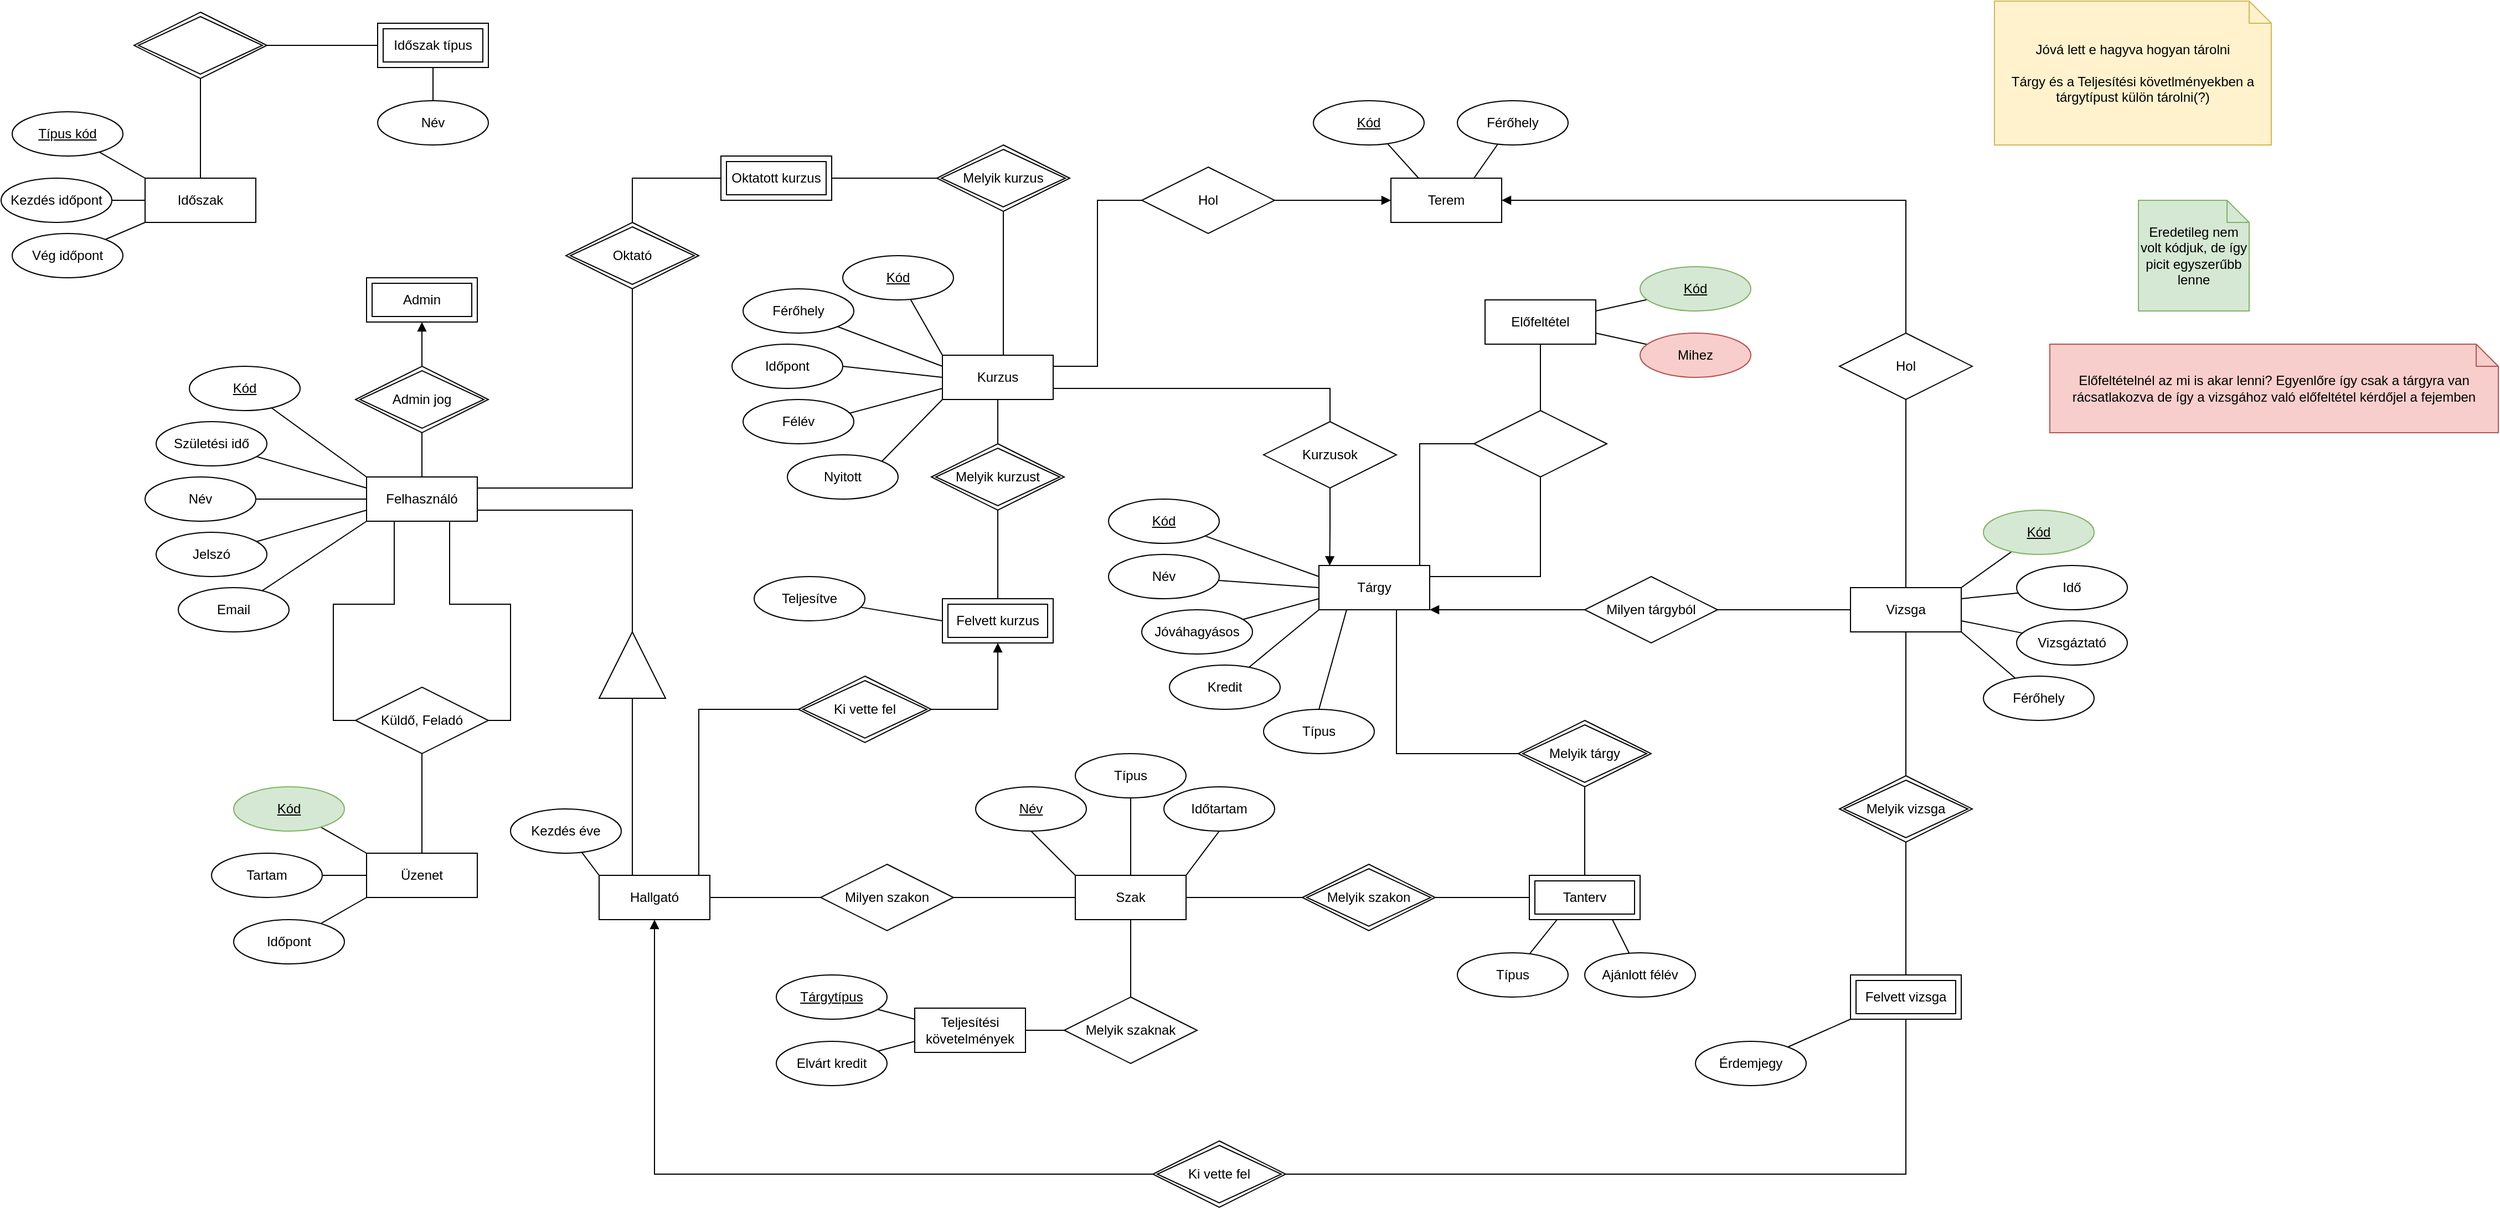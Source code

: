 <mxfile version="23.1.8" type="device">
  <diagram id="R2lEEEUBdFMjLlhIrx00" name="Page-1">
    <mxGraphModel dx="3500" dy="807" grid="1" gridSize="10" guides="1" tooltips="1" connect="1" arrows="1" fold="1" page="1" pageScale="1" pageWidth="850" pageHeight="1100" math="0" shadow="0" extFonts="Permanent Marker^https://fonts.googleapis.com/css?family=Permanent+Marker">
      <root>
        <mxCell id="0" />
        <mxCell id="1" parent="0" />
        <mxCell id="ymtsDFFoy1cgHrSzAJ-t-154" value="Admin" style="shape=ext;margin=3;double=1;whiteSpace=wrap;html=1;align=center;strokeColor=default;verticalAlign=middle;fontFamily=Helvetica;fontSize=12;fontColor=default;fillColor=default;" vertex="1" parent="1">
          <mxGeometry x="510" y="1360" width="100" height="40" as="geometry" />
        </mxCell>
        <mxCell id="ymtsDFFoy1cgHrSzAJ-t-155" value="Felhasználó" style="whiteSpace=wrap;html=1;align=center;strokeColor=default;verticalAlign=middle;fontFamily=Helvetica;fontSize=12;fontColor=default;fillColor=default;" vertex="1" parent="1">
          <mxGeometry x="510" y="1540" width="100" height="40" as="geometry" />
        </mxCell>
        <mxCell id="ymtsDFFoy1cgHrSzAJ-t-156" style="rounded=0;orthogonalLoop=1;jettySize=auto;html=1;entryX=0;entryY=0.25;entryDx=0;entryDy=0;fontFamily=Helvetica;fontSize=12;fontColor=default;endArrow=none;endFill=0;" edge="1" parent="1" source="ymtsDFFoy1cgHrSzAJ-t-157" target="ymtsDFFoy1cgHrSzAJ-t-155">
          <mxGeometry relative="1" as="geometry" />
        </mxCell>
        <mxCell id="ymtsDFFoy1cgHrSzAJ-t-157" value="Születési idő" style="ellipse;whiteSpace=wrap;html=1;align=center;strokeColor=default;verticalAlign=middle;fontFamily=Helvetica;fontSize=12;fontColor=default;fillColor=default;" vertex="1" parent="1">
          <mxGeometry x="320" y="1490" width="100" height="40" as="geometry" />
        </mxCell>
        <mxCell id="ymtsDFFoy1cgHrSzAJ-t-162" style="rounded=0;orthogonalLoop=1;jettySize=auto;html=1;entryX=0;entryY=0.5;entryDx=0;entryDy=0;fontFamily=Helvetica;fontSize=12;fontColor=default;endArrow=none;endFill=0;" edge="1" parent="1" source="ymtsDFFoy1cgHrSzAJ-t-163" target="ymtsDFFoy1cgHrSzAJ-t-155">
          <mxGeometry relative="1" as="geometry" />
        </mxCell>
        <mxCell id="ymtsDFFoy1cgHrSzAJ-t-163" value="&lt;div&gt;Név&lt;/div&gt;" style="ellipse;whiteSpace=wrap;html=1;align=center;strokeColor=default;verticalAlign=middle;fontFamily=Helvetica;fontSize=12;fontColor=default;fillColor=default;" vertex="1" parent="1">
          <mxGeometry x="310" y="1540" width="100" height="40" as="geometry" />
        </mxCell>
        <mxCell id="ymtsDFFoy1cgHrSzAJ-t-164" style="rounded=0;orthogonalLoop=1;jettySize=auto;html=1;entryX=0;entryY=0.75;entryDx=0;entryDy=0;fontFamily=Helvetica;fontSize=12;fontColor=default;endArrow=none;endFill=0;" edge="1" parent="1" source="ymtsDFFoy1cgHrSzAJ-t-165" target="ymtsDFFoy1cgHrSzAJ-t-155">
          <mxGeometry relative="1" as="geometry" />
        </mxCell>
        <mxCell id="ymtsDFFoy1cgHrSzAJ-t-165" value="Jelszó" style="ellipse;whiteSpace=wrap;html=1;align=center;strokeColor=default;verticalAlign=middle;fontFamily=Helvetica;fontSize=12;fontColor=default;fillColor=default;" vertex="1" parent="1">
          <mxGeometry x="320" y="1590" width="100" height="40" as="geometry" />
        </mxCell>
        <mxCell id="ymtsDFFoy1cgHrSzAJ-t-166" style="rounded=0;orthogonalLoop=1;jettySize=auto;html=1;entryX=0;entryY=1;entryDx=0;entryDy=0;fontFamily=Helvetica;fontSize=12;fontColor=default;endArrow=none;endFill=0;" edge="1" parent="1" source="ymtsDFFoy1cgHrSzAJ-t-167" target="ymtsDFFoy1cgHrSzAJ-t-155">
          <mxGeometry relative="1" as="geometry" />
        </mxCell>
        <mxCell id="ymtsDFFoy1cgHrSzAJ-t-167" value="Email" style="ellipse;whiteSpace=wrap;html=1;align=center;strokeColor=default;verticalAlign=middle;fontFamily=Helvetica;fontSize=12;fontColor=default;fillColor=default;" vertex="1" parent="1">
          <mxGeometry x="340" y="1640" width="100" height="40" as="geometry" />
        </mxCell>
        <mxCell id="ymtsDFFoy1cgHrSzAJ-t-168" style="rounded=0;orthogonalLoop=1;jettySize=auto;html=1;entryX=0;entryY=0;entryDx=0;entryDy=0;fontFamily=Helvetica;fontSize=12;fontColor=default;endArrow=none;endFill=0;" edge="1" parent="1" source="ymtsDFFoy1cgHrSzAJ-t-169" target="ymtsDFFoy1cgHrSzAJ-t-155">
          <mxGeometry relative="1" as="geometry" />
        </mxCell>
        <mxCell id="ymtsDFFoy1cgHrSzAJ-t-169" value="Kód" style="ellipse;whiteSpace=wrap;html=1;align=center;fontStyle=4;strokeColor=default;verticalAlign=middle;fontFamily=Helvetica;fontSize=12;fontColor=default;fillColor=default;" vertex="1" parent="1">
          <mxGeometry x="350" y="1440" width="100" height="40" as="geometry" />
        </mxCell>
        <mxCell id="ymtsDFFoy1cgHrSzAJ-t-170" style="rounded=0;orthogonalLoop=1;jettySize=auto;html=1;entryX=0.5;entryY=0;entryDx=0;entryDy=0;fontFamily=Helvetica;fontSize=12;fontColor=default;endArrow=none;endFill=0;edgeStyle=orthogonalEdgeStyle;" edge="1" parent="1" source="ymtsDFFoy1cgHrSzAJ-t-172" target="ymtsDFFoy1cgHrSzAJ-t-155">
          <mxGeometry relative="1" as="geometry" />
        </mxCell>
        <mxCell id="ymtsDFFoy1cgHrSzAJ-t-171" style="rounded=0;orthogonalLoop=1;jettySize=auto;html=1;entryX=0.5;entryY=1;entryDx=0;entryDy=0;fontFamily=Helvetica;fontSize=12;fontColor=default;endArrow=block;endFill=1;edgeStyle=orthogonalEdgeStyle;" edge="1" parent="1" source="ymtsDFFoy1cgHrSzAJ-t-172" target="ymtsDFFoy1cgHrSzAJ-t-154">
          <mxGeometry relative="1" as="geometry" />
        </mxCell>
        <mxCell id="ymtsDFFoy1cgHrSzAJ-t-172" value="Admin jog" style="shape=rhombus;double=1;perimeter=rhombusPerimeter;whiteSpace=wrap;html=1;align=center;strokeColor=default;verticalAlign=middle;fontFamily=Helvetica;fontSize=12;fontColor=default;fillColor=default;" vertex="1" parent="1">
          <mxGeometry x="500" y="1440" width="120" height="60" as="geometry" />
        </mxCell>
        <mxCell id="ymtsDFFoy1cgHrSzAJ-t-173" style="edgeStyle=orthogonalEdgeStyle;rounded=0;orthogonalLoop=1;jettySize=auto;html=1;entryX=0;entryY=0.5;entryDx=0;entryDy=0;fontFamily=Helvetica;fontSize=12;fontColor=default;exitX=0.75;exitY=0;exitDx=0;exitDy=0;endArrow=none;endFill=0;" edge="1" parent="1" source="ymtsDFFoy1cgHrSzAJ-t-174" target="ymtsDFFoy1cgHrSzAJ-t-243">
          <mxGeometry relative="1" as="geometry">
            <Array as="points">
              <mxPoint x="810" y="1900" />
              <mxPoint x="810" y="1750" />
            </Array>
          </mxGeometry>
        </mxCell>
        <mxCell id="ymtsDFFoy1cgHrSzAJ-t-174" value="Hallgató" style="whiteSpace=wrap;html=1;align=center;strokeColor=default;verticalAlign=middle;fontFamily=Helvetica;fontSize=12;fontColor=default;fillColor=default;" vertex="1" parent="1">
          <mxGeometry x="720" y="1900" width="100" height="40" as="geometry" />
        </mxCell>
        <mxCell id="ymtsDFFoy1cgHrSzAJ-t-175" style="edgeStyle=orthogonalEdgeStyle;rounded=0;orthogonalLoop=1;jettySize=auto;html=1;fontFamily=Helvetica;fontSize=12;fontColor=default;endArrow=none;endFill=0;" edge="1" parent="1" source="ymtsDFFoy1cgHrSzAJ-t-177" target="ymtsDFFoy1cgHrSzAJ-t-174">
          <mxGeometry relative="1" as="geometry">
            <Array as="points">
              <mxPoint x="750" y="1780" />
              <mxPoint x="750" y="1780" />
            </Array>
          </mxGeometry>
        </mxCell>
        <mxCell id="ymtsDFFoy1cgHrSzAJ-t-176" style="edgeStyle=orthogonalEdgeStyle;rounded=0;orthogonalLoop=1;jettySize=auto;html=1;entryX=1;entryY=0.75;entryDx=0;entryDy=0;fontFamily=Helvetica;fontSize=12;fontColor=default;endArrow=none;endFill=0;exitX=1;exitY=0.5;exitDx=0;exitDy=0;" edge="1" parent="1" source="ymtsDFFoy1cgHrSzAJ-t-177" target="ymtsDFFoy1cgHrSzAJ-t-155">
          <mxGeometry relative="1" as="geometry">
            <Array as="points">
              <mxPoint x="750" y="1570" />
            </Array>
          </mxGeometry>
        </mxCell>
        <mxCell id="ymtsDFFoy1cgHrSzAJ-t-177" value="" style="triangle;whiteSpace=wrap;html=1;strokeColor=default;align=center;verticalAlign=middle;fontFamily=Helvetica;fontSize=12;fontColor=default;fillColor=default;rotation=-90;" vertex="1" parent="1">
          <mxGeometry x="720" y="1680" width="60" height="60" as="geometry" />
        </mxCell>
        <mxCell id="ymtsDFFoy1cgHrSzAJ-t-178" style="rounded=0;orthogonalLoop=1;jettySize=auto;html=1;entryX=0;entryY=0;entryDx=0;entryDy=0;fontFamily=Helvetica;fontSize=12;fontColor=default;endArrow=none;endFill=0;" edge="1" parent="1" source="ymtsDFFoy1cgHrSzAJ-t-179" target="ymtsDFFoy1cgHrSzAJ-t-174">
          <mxGeometry relative="1" as="geometry" />
        </mxCell>
        <mxCell id="ymtsDFFoy1cgHrSzAJ-t-179" value="Kezdés éve" style="ellipse;whiteSpace=wrap;html=1;align=center;strokeColor=default;verticalAlign=middle;fontFamily=Helvetica;fontSize=12;fontColor=default;fillColor=default;" vertex="1" parent="1">
          <mxGeometry x="640" y="1840" width="100" height="40" as="geometry" />
        </mxCell>
        <mxCell id="ymtsDFFoy1cgHrSzAJ-t-180" style="edgeStyle=orthogonalEdgeStyle;rounded=0;orthogonalLoop=1;jettySize=auto;html=1;entryX=1;entryY=0.5;entryDx=0;entryDy=0;fontFamily=Helvetica;fontSize=12;fontColor=default;endArrow=none;endFill=0;startArrow=none;startFill=0;" edge="1" parent="1" source="ymtsDFFoy1cgHrSzAJ-t-181" target="ymtsDFFoy1cgHrSzAJ-t-183">
          <mxGeometry relative="1" as="geometry" />
        </mxCell>
        <mxCell id="ymtsDFFoy1cgHrSzAJ-t-181" value="Szak" style="whiteSpace=wrap;html=1;align=center;strokeColor=default;verticalAlign=middle;fontFamily=Helvetica;fontSize=12;fontColor=default;fillColor=default;" vertex="1" parent="1">
          <mxGeometry x="1150" y="1900" width="100" height="40" as="geometry" />
        </mxCell>
        <mxCell id="ymtsDFFoy1cgHrSzAJ-t-182" style="edgeStyle=orthogonalEdgeStyle;rounded=0;orthogonalLoop=1;jettySize=auto;html=1;entryX=1;entryY=0.5;entryDx=0;entryDy=0;fontFamily=Helvetica;fontSize=12;fontColor=default;endArrow=none;endFill=0;" edge="1" parent="1" source="ymtsDFFoy1cgHrSzAJ-t-183" target="ymtsDFFoy1cgHrSzAJ-t-174">
          <mxGeometry relative="1" as="geometry" />
        </mxCell>
        <mxCell id="ymtsDFFoy1cgHrSzAJ-t-183" value="Milyen szakon" style="shape=rhombus;perimeter=rhombusPerimeter;whiteSpace=wrap;html=1;align=center;strokeColor=default;verticalAlign=middle;fontFamily=Helvetica;fontSize=12;fontColor=default;fillColor=default;" vertex="1" parent="1">
          <mxGeometry x="920" y="1890" width="120" height="60" as="geometry" />
        </mxCell>
        <mxCell id="ymtsDFFoy1cgHrSzAJ-t-184" style="rounded=0;orthogonalLoop=1;jettySize=auto;html=1;entryX=0;entryY=0;entryDx=0;entryDy=0;fontFamily=Helvetica;fontSize=12;fontColor=default;exitX=0.5;exitY=1;exitDx=0;exitDy=0;endArrow=none;endFill=0;" edge="1" parent="1" source="ymtsDFFoy1cgHrSzAJ-t-189" target="ymtsDFFoy1cgHrSzAJ-t-181">
          <mxGeometry relative="1" as="geometry">
            <mxPoint x="1110" y="1970" as="sourcePoint" />
          </mxGeometry>
        </mxCell>
        <mxCell id="ymtsDFFoy1cgHrSzAJ-t-185" style="rounded=0;orthogonalLoop=1;jettySize=auto;html=1;entryX=0.5;entryY=0;entryDx=0;entryDy=0;fontFamily=Helvetica;fontSize=12;fontColor=default;endArrow=none;endFill=0;" edge="1" parent="1" source="ymtsDFFoy1cgHrSzAJ-t-186" target="ymtsDFFoy1cgHrSzAJ-t-181">
          <mxGeometry relative="1" as="geometry" />
        </mxCell>
        <mxCell id="ymtsDFFoy1cgHrSzAJ-t-186" value="Típus" style="ellipse;whiteSpace=wrap;html=1;align=center;strokeColor=default;verticalAlign=middle;fontFamily=Helvetica;fontSize=12;fontColor=default;fillColor=default;" vertex="1" parent="1">
          <mxGeometry x="1150" y="1790" width="100" height="40" as="geometry" />
        </mxCell>
        <mxCell id="ymtsDFFoy1cgHrSzAJ-t-187" style="rounded=0;orthogonalLoop=1;jettySize=auto;html=1;entryX=1;entryY=0;entryDx=0;entryDy=0;fontFamily=Helvetica;fontSize=12;fontColor=default;endArrow=none;endFill=0;exitX=0.5;exitY=1;exitDx=0;exitDy=0;" edge="1" parent="1" source="ymtsDFFoy1cgHrSzAJ-t-188" target="ymtsDFFoy1cgHrSzAJ-t-181">
          <mxGeometry relative="1" as="geometry" />
        </mxCell>
        <mxCell id="ymtsDFFoy1cgHrSzAJ-t-188" value="Időtartam" style="ellipse;whiteSpace=wrap;html=1;align=center;strokeColor=default;verticalAlign=middle;fontFamily=Helvetica;fontSize=12;fontColor=default;fillColor=default;" vertex="1" parent="1">
          <mxGeometry x="1230" y="1820" width="100" height="40" as="geometry" />
        </mxCell>
        <mxCell id="ymtsDFFoy1cgHrSzAJ-t-189" value="Név" style="ellipse;whiteSpace=wrap;html=1;align=center;fontStyle=4;strokeColor=default;verticalAlign=middle;fontFamily=Helvetica;fontSize=12;fontColor=default;fillColor=default;" vertex="1" parent="1">
          <mxGeometry x="1060" y="1820" width="100" height="40" as="geometry" />
        </mxCell>
        <mxCell id="ymtsDFFoy1cgHrSzAJ-t-190" style="edgeStyle=orthogonalEdgeStyle;rounded=0;orthogonalLoop=1;jettySize=auto;html=1;fontFamily=Helvetica;fontSize=12;fontColor=default;endArrow=none;endFill=0;entryX=1;entryY=0.5;entryDx=0;entryDy=0;exitX=0;exitY=0.5;exitDx=0;exitDy=0;" edge="1" parent="1" source="ymtsDFFoy1cgHrSzAJ-t-267" target="ymtsDFFoy1cgHrSzAJ-t-181">
          <mxGeometry relative="1" as="geometry">
            <mxPoint x="1350" y="1920" as="sourcePoint" />
            <mxPoint x="1180" y="1960" as="targetPoint" />
            <Array as="points" />
          </mxGeometry>
        </mxCell>
        <mxCell id="ymtsDFFoy1cgHrSzAJ-t-191" style="edgeStyle=orthogonalEdgeStyle;rounded=0;orthogonalLoop=1;jettySize=auto;html=1;entryX=0;entryY=0.5;entryDx=0;entryDy=0;fontFamily=Helvetica;fontSize=12;fontColor=default;endArrow=none;endFill=0;exitX=1;exitY=0.5;exitDx=0;exitDy=0;" edge="1" parent="1" source="ymtsDFFoy1cgHrSzAJ-t-267" target="ymtsDFFoy1cgHrSzAJ-t-265">
          <mxGeometry relative="1" as="geometry">
            <mxPoint x="1560" y="1920" as="targetPoint" />
            <mxPoint x="1470" y="1920" as="sourcePoint" />
          </mxGeometry>
        </mxCell>
        <mxCell id="ymtsDFFoy1cgHrSzAJ-t-193" style="rounded=0;orthogonalLoop=1;jettySize=auto;html=1;entryX=0.75;entryY=1;entryDx=0;entryDy=0;fontFamily=Helvetica;fontSize=12;fontColor=default;endArrow=none;endFill=0;" edge="1" parent="1" source="ymtsDFFoy1cgHrSzAJ-t-194" target="ymtsDFFoy1cgHrSzAJ-t-265">
          <mxGeometry relative="1" as="geometry">
            <mxPoint x="1635" y="1940" as="targetPoint" />
          </mxGeometry>
        </mxCell>
        <mxCell id="ymtsDFFoy1cgHrSzAJ-t-194" value="Ajánlott félév" style="ellipse;whiteSpace=wrap;html=1;align=center;strokeColor=default;verticalAlign=middle;fontFamily=Helvetica;fontSize=12;fontColor=default;fillColor=default;" vertex="1" parent="1">
          <mxGeometry x="1610" y="1970" width="100" height="40" as="geometry" />
        </mxCell>
        <mxCell id="ymtsDFFoy1cgHrSzAJ-t-196" style="rounded=0;orthogonalLoop=1;jettySize=auto;html=1;entryX=0.25;entryY=1;entryDx=0;entryDy=0;fontFamily=Helvetica;fontSize=12;fontColor=default;endArrow=none;endFill=0;" edge="1" parent="1" source="ymtsDFFoy1cgHrSzAJ-t-197" target="ymtsDFFoy1cgHrSzAJ-t-265">
          <mxGeometry relative="1" as="geometry">
            <mxPoint x="1585" y="1940" as="targetPoint" />
          </mxGeometry>
        </mxCell>
        <mxCell id="ymtsDFFoy1cgHrSzAJ-t-197" value="Típus" style="ellipse;whiteSpace=wrap;html=1;align=center;strokeColor=default;verticalAlign=middle;fontFamily=Helvetica;fontSize=12;fontColor=default;fillColor=default;" vertex="1" parent="1">
          <mxGeometry x="1495" y="1970" width="100" height="40" as="geometry" />
        </mxCell>
        <mxCell id="ymtsDFFoy1cgHrSzAJ-t-198" style="rounded=0;orthogonalLoop=1;jettySize=auto;html=1;entryX=0;entryY=0.5;entryDx=0;entryDy=0;fontFamily=Helvetica;fontSize=12;fontColor=default;edgeStyle=orthogonalEdgeStyle;endArrow=none;endFill=0;" edge="1" parent="1" target="ymtsDFFoy1cgHrSzAJ-t-268">
          <mxGeometry relative="1" as="geometry">
            <mxPoint x="1440" y="1660" as="sourcePoint" />
            <mxPoint x="1540" y="1790" as="targetPoint" />
            <Array as="points">
              <mxPoint x="1440" y="1790" />
            </Array>
          </mxGeometry>
        </mxCell>
        <mxCell id="ymtsDFFoy1cgHrSzAJ-t-199" value="Tárgy" style="whiteSpace=wrap;html=1;align=center;strokeColor=default;verticalAlign=middle;fontFamily=Helvetica;fontSize=12;fontColor=default;fillColor=default;" vertex="1" parent="1">
          <mxGeometry x="1370" y="1620" width="100" height="40" as="geometry" />
        </mxCell>
        <mxCell id="ymtsDFFoy1cgHrSzAJ-t-200" style="rounded=0;orthogonalLoop=1;jettySize=auto;html=1;entryX=0;entryY=0.25;entryDx=0;entryDy=0;fontFamily=Helvetica;fontSize=12;fontColor=default;endArrow=none;endFill=0;" edge="1" parent="1" source="ymtsDFFoy1cgHrSzAJ-t-201" target="ymtsDFFoy1cgHrSzAJ-t-199">
          <mxGeometry relative="1" as="geometry" />
        </mxCell>
        <mxCell id="ymtsDFFoy1cgHrSzAJ-t-201" value="Kód" style="ellipse;whiteSpace=wrap;html=1;align=center;fontStyle=4;strokeColor=default;verticalAlign=middle;fontFamily=Helvetica;fontSize=12;fontColor=default;fillColor=default;" vertex="1" parent="1">
          <mxGeometry x="1180" y="1560" width="100" height="40" as="geometry" />
        </mxCell>
        <mxCell id="ymtsDFFoy1cgHrSzAJ-t-202" style="rounded=0;orthogonalLoop=1;jettySize=auto;html=1;entryX=0;entryY=0.5;entryDx=0;entryDy=0;fontFamily=Helvetica;fontSize=12;fontColor=default;endArrow=none;endFill=0;" edge="1" parent="1" source="ymtsDFFoy1cgHrSzAJ-t-203" target="ymtsDFFoy1cgHrSzAJ-t-199">
          <mxGeometry relative="1" as="geometry" />
        </mxCell>
        <mxCell id="ymtsDFFoy1cgHrSzAJ-t-203" value="Név" style="ellipse;whiteSpace=wrap;html=1;align=center;strokeColor=default;verticalAlign=middle;fontFamily=Helvetica;fontSize=12;fontColor=default;fillColor=default;" vertex="1" parent="1">
          <mxGeometry x="1180" y="1610" width="100" height="40" as="geometry" />
        </mxCell>
        <mxCell id="ymtsDFFoy1cgHrSzAJ-t-204" style="rounded=0;orthogonalLoop=1;jettySize=auto;html=1;entryX=0;entryY=0.75;entryDx=0;entryDy=0;fontFamily=Helvetica;fontSize=12;fontColor=default;endArrow=none;endFill=0;" edge="1" parent="1" source="ymtsDFFoy1cgHrSzAJ-t-205" target="ymtsDFFoy1cgHrSzAJ-t-199">
          <mxGeometry relative="1" as="geometry" />
        </mxCell>
        <mxCell id="ymtsDFFoy1cgHrSzAJ-t-205" value="Jóváhagyásos" style="ellipse;whiteSpace=wrap;html=1;align=center;strokeColor=default;verticalAlign=middle;fontFamily=Helvetica;fontSize=12;fontColor=default;fillColor=default;" vertex="1" parent="1">
          <mxGeometry x="1210" y="1660" width="100" height="40" as="geometry" />
        </mxCell>
        <mxCell id="ymtsDFFoy1cgHrSzAJ-t-206" style="rounded=0;orthogonalLoop=1;jettySize=auto;html=1;entryX=0;entryY=1;entryDx=0;entryDy=0;fontFamily=Helvetica;fontSize=12;fontColor=default;endArrow=none;endFill=0;" edge="1" parent="1" source="ymtsDFFoy1cgHrSzAJ-t-207" target="ymtsDFFoy1cgHrSzAJ-t-199">
          <mxGeometry relative="1" as="geometry" />
        </mxCell>
        <mxCell id="ymtsDFFoy1cgHrSzAJ-t-207" value="Kredit" style="ellipse;whiteSpace=wrap;html=1;align=center;strokeColor=default;verticalAlign=middle;fontFamily=Helvetica;fontSize=12;fontColor=default;fillColor=default;" vertex="1" parent="1">
          <mxGeometry x="1235" y="1710" width="100" height="40" as="geometry" />
        </mxCell>
        <mxCell id="ymtsDFFoy1cgHrSzAJ-t-208" style="rounded=0;orthogonalLoop=1;jettySize=auto;html=1;entryX=0.25;entryY=1;entryDx=0;entryDy=0;fontFamily=Helvetica;fontSize=12;fontColor=default;endArrow=none;endFill=0;exitX=0.5;exitY=0;exitDx=0;exitDy=0;" edge="1" parent="1" source="ymtsDFFoy1cgHrSzAJ-t-209" target="ymtsDFFoy1cgHrSzAJ-t-199">
          <mxGeometry relative="1" as="geometry" />
        </mxCell>
        <mxCell id="ymtsDFFoy1cgHrSzAJ-t-209" value="Típus" style="ellipse;whiteSpace=wrap;html=1;align=center;strokeColor=default;verticalAlign=middle;fontFamily=Helvetica;fontSize=12;fontColor=default;fillColor=default;" vertex="1" parent="1">
          <mxGeometry x="1320" y="1750" width="100" height="40" as="geometry" />
        </mxCell>
        <mxCell id="ymtsDFFoy1cgHrSzAJ-t-210" style="rounded=0;orthogonalLoop=1;jettySize=auto;html=1;entryX=0.5;entryY=0;entryDx=0;entryDy=0;fontFamily=Helvetica;fontSize=12;fontColor=default;edgeStyle=orthogonalEdgeStyle;endArrow=none;endFill=0;exitX=0.5;exitY=1;exitDx=0;exitDy=0;" edge="1" parent="1" source="ymtsDFFoy1cgHrSzAJ-t-268" target="ymtsDFFoy1cgHrSzAJ-t-265">
          <mxGeometry relative="1" as="geometry">
            <mxPoint x="1610" y="1820" as="sourcePoint" />
            <mxPoint x="1610" y="1900" as="targetPoint" />
          </mxGeometry>
        </mxCell>
        <mxCell id="ymtsDFFoy1cgHrSzAJ-t-212" value="Kurzus" style="whiteSpace=wrap;html=1;align=center;strokeColor=default;verticalAlign=middle;fontFamily=Helvetica;fontSize=12;fontColor=default;fillColor=default;" vertex="1" parent="1">
          <mxGeometry x="1030" y="1430" width="100" height="40" as="geometry" />
        </mxCell>
        <mxCell id="ymtsDFFoy1cgHrSzAJ-t-213" style="rounded=0;orthogonalLoop=1;jettySize=auto;html=1;entryX=0;entryY=0;entryDx=0;entryDy=0;fontFamily=Helvetica;fontSize=12;fontColor=default;endArrow=none;endFill=0;" edge="1" parent="1" source="ymtsDFFoy1cgHrSzAJ-t-214" target="ymtsDFFoy1cgHrSzAJ-t-212">
          <mxGeometry relative="1" as="geometry" />
        </mxCell>
        <mxCell id="ymtsDFFoy1cgHrSzAJ-t-214" value="Kód" style="ellipse;whiteSpace=wrap;html=1;align=center;fontStyle=4;strokeColor=default;verticalAlign=middle;fontFamily=Helvetica;fontSize=12;fontColor=default;fillColor=default;flipV=1;flipH=0;" vertex="1" parent="1">
          <mxGeometry x="940" y="1340" width="100" height="40" as="geometry" />
        </mxCell>
        <mxCell id="ymtsDFFoy1cgHrSzAJ-t-215" style="rounded=0;orthogonalLoop=1;jettySize=auto;html=1;entryX=0;entryY=0.25;entryDx=0;entryDy=0;fontFamily=Helvetica;fontSize=12;fontColor=default;endArrow=none;endFill=0;exitX=1;exitY=1;exitDx=0;exitDy=0;" edge="1" parent="1" source="ymtsDFFoy1cgHrSzAJ-t-216" target="ymtsDFFoy1cgHrSzAJ-t-212">
          <mxGeometry relative="1" as="geometry" />
        </mxCell>
        <mxCell id="ymtsDFFoy1cgHrSzAJ-t-216" value="Férőhely" style="ellipse;whiteSpace=wrap;html=1;align=center;strokeColor=default;verticalAlign=middle;fontFamily=Helvetica;fontSize=12;fontColor=default;fillColor=default;flipV=1;flipH=0;" vertex="1" parent="1">
          <mxGeometry x="850" y="1370" width="100" height="40" as="geometry" />
        </mxCell>
        <mxCell id="ymtsDFFoy1cgHrSzAJ-t-217" style="rounded=0;orthogonalLoop=1;jettySize=auto;html=1;fontFamily=Helvetica;fontSize=12;fontColor=default;endArrow=none;endFill=0;entryX=0;entryY=0.5;entryDx=0;entryDy=0;" edge="1" parent="1" source="ymtsDFFoy1cgHrSzAJ-t-218" target="ymtsDFFoy1cgHrSzAJ-t-212">
          <mxGeometry relative="1" as="geometry">
            <mxPoint x="1080" y="1470" as="targetPoint" />
          </mxGeometry>
        </mxCell>
        <mxCell id="ymtsDFFoy1cgHrSzAJ-t-218" value="Időpont" style="ellipse;whiteSpace=wrap;html=1;align=center;strokeColor=default;verticalAlign=middle;fontFamily=Helvetica;fontSize=12;fontColor=default;fillColor=default;snapToPoint=1;flipV=1;flipH=0;" vertex="1" parent="1">
          <mxGeometry x="840" y="1420" width="100" height="40" as="geometry" />
        </mxCell>
        <mxCell id="ymtsDFFoy1cgHrSzAJ-t-219" style="rounded=0;orthogonalLoop=1;jettySize=auto;html=1;entryX=0;entryY=0.75;entryDx=0;entryDy=0;fontFamily=Helvetica;fontSize=12;fontColor=default;endArrow=none;endFill=0;exitX=0;exitY=1;exitDx=0;exitDy=0;" edge="1" parent="1" source="ymtsDFFoy1cgHrSzAJ-t-220" target="ymtsDFFoy1cgHrSzAJ-t-212">
          <mxGeometry relative="1" as="geometry" />
        </mxCell>
        <mxCell id="ymtsDFFoy1cgHrSzAJ-t-220" value="&lt;div&gt;Félév&lt;/div&gt;" style="ellipse;whiteSpace=wrap;html=1;align=center;strokeColor=default;verticalAlign=middle;fontFamily=Helvetica;fontSize=12;fontColor=default;fillColor=default;flipV=1;flipH=0;" vertex="1" parent="1">
          <mxGeometry x="850" y="1470" width="100" height="40" as="geometry" />
        </mxCell>
        <mxCell id="ymtsDFFoy1cgHrSzAJ-t-221" style="rounded=0;orthogonalLoop=1;jettySize=auto;html=1;entryX=0;entryY=1;entryDx=0;entryDy=0;fontFamily=Helvetica;fontSize=12;fontColor=default;endArrow=none;endFill=0;exitX=1;exitY=0;exitDx=0;exitDy=0;" edge="1" parent="1" source="ymtsDFFoy1cgHrSzAJ-t-222" target="ymtsDFFoy1cgHrSzAJ-t-212">
          <mxGeometry relative="1" as="geometry" />
        </mxCell>
        <mxCell id="ymtsDFFoy1cgHrSzAJ-t-222" value="Nyitott" style="ellipse;whiteSpace=wrap;html=1;align=center;strokeColor=default;verticalAlign=middle;fontFamily=Helvetica;fontSize=12;fontColor=default;fillColor=default;flipV=0;flipH=1;" vertex="1" parent="1">
          <mxGeometry x="890" y="1520" width="100" height="40" as="geometry" />
        </mxCell>
        <mxCell id="ymtsDFFoy1cgHrSzAJ-t-223" value="Terem" style="whiteSpace=wrap;html=1;align=center;strokeColor=default;verticalAlign=middle;fontFamily=Helvetica;fontSize=12;fontColor=default;fillColor=default;" vertex="1" parent="1">
          <mxGeometry x="1435" y="1270" width="100" height="40" as="geometry" />
        </mxCell>
        <mxCell id="ymtsDFFoy1cgHrSzAJ-t-224" style="rounded=0;orthogonalLoop=1;jettySize=auto;html=1;entryX=0.25;entryY=0;entryDx=0;entryDy=0;fontFamily=Helvetica;fontSize=12;fontColor=default;endArrow=none;endFill=0;" edge="1" parent="1" source="ymtsDFFoy1cgHrSzAJ-t-225" target="ymtsDFFoy1cgHrSzAJ-t-223">
          <mxGeometry relative="1" as="geometry" />
        </mxCell>
        <mxCell id="ymtsDFFoy1cgHrSzAJ-t-225" value="Kód" style="ellipse;whiteSpace=wrap;html=1;align=center;fontStyle=4;strokeColor=default;verticalAlign=middle;fontFamily=Helvetica;fontSize=12;fontColor=default;fillColor=default;" vertex="1" parent="1">
          <mxGeometry x="1365" y="1200" width="100" height="40" as="geometry" />
        </mxCell>
        <mxCell id="ymtsDFFoy1cgHrSzAJ-t-226" style="rounded=0;orthogonalLoop=1;jettySize=auto;html=1;entryX=0.75;entryY=0;entryDx=0;entryDy=0;fontFamily=Helvetica;fontSize=12;fontColor=default;endArrow=none;endFill=0;" edge="1" parent="1" source="ymtsDFFoy1cgHrSzAJ-t-227" target="ymtsDFFoy1cgHrSzAJ-t-223">
          <mxGeometry relative="1" as="geometry" />
        </mxCell>
        <mxCell id="ymtsDFFoy1cgHrSzAJ-t-227" value="Férőhely" style="ellipse;whiteSpace=wrap;html=1;align=center;strokeColor=default;verticalAlign=middle;fontFamily=Helvetica;fontSize=12;fontColor=default;fillColor=default;" vertex="1" parent="1">
          <mxGeometry x="1495" y="1200" width="100" height="40" as="geometry" />
        </mxCell>
        <mxCell id="ymtsDFFoy1cgHrSzAJ-t-228" style="edgeStyle=orthogonalEdgeStyle;rounded=0;orthogonalLoop=1;jettySize=auto;html=1;entryX=1;entryY=0.5;entryDx=0;entryDy=0;fontFamily=Helvetica;fontSize=12;fontColor=default;endArrow=none;endFill=0;exitX=0.5;exitY=0;exitDx=0;exitDy=0;" edge="1" parent="1" source="ymtsDFFoy1cgHrSzAJ-t-230" target="ymtsDFFoy1cgHrSzAJ-t-212">
          <mxGeometry relative="1" as="geometry">
            <Array as="points">
              <mxPoint x="1380" y="1460" />
              <mxPoint x="1130" y="1460" />
            </Array>
          </mxGeometry>
        </mxCell>
        <mxCell id="ymtsDFFoy1cgHrSzAJ-t-229" style="edgeStyle=orthogonalEdgeStyle;rounded=0;orthogonalLoop=1;jettySize=auto;html=1;entryX=0.097;entryY=0.004;entryDx=0;entryDy=0;fontFamily=Helvetica;fontSize=12;fontColor=default;endArrow=block;endFill=1;entryPerimeter=0;" edge="1" parent="1" source="ymtsDFFoy1cgHrSzAJ-t-230" target="ymtsDFFoy1cgHrSzAJ-t-199">
          <mxGeometry relative="1" as="geometry" />
        </mxCell>
        <mxCell id="ymtsDFFoy1cgHrSzAJ-t-230" value="Kurzusok" style="shape=rhombus;perimeter=rhombusPerimeter;whiteSpace=wrap;html=1;align=center;strokeColor=default;verticalAlign=middle;fontFamily=Helvetica;fontSize=12;fontColor=default;fillColor=default;" vertex="1" parent="1">
          <mxGeometry x="1320" y="1490" width="120" height="60" as="geometry" />
        </mxCell>
        <mxCell id="ymtsDFFoy1cgHrSzAJ-t-231" style="edgeStyle=orthogonalEdgeStyle;rounded=0;orthogonalLoop=1;jettySize=auto;html=1;entryX=0;entryY=0.5;entryDx=0;entryDy=0;fontFamily=Helvetica;fontSize=12;fontColor=default;endArrow=block;endFill=1;" edge="1" parent="1" source="ymtsDFFoy1cgHrSzAJ-t-233" target="ymtsDFFoy1cgHrSzAJ-t-223">
          <mxGeometry relative="1" as="geometry" />
        </mxCell>
        <mxCell id="ymtsDFFoy1cgHrSzAJ-t-232" style="edgeStyle=orthogonalEdgeStyle;rounded=0;orthogonalLoop=1;jettySize=auto;html=1;entryX=1;entryY=0.25;entryDx=0;entryDy=0;fontFamily=Helvetica;fontSize=12;fontColor=default;endArrow=none;endFill=0;" edge="1" parent="1" source="ymtsDFFoy1cgHrSzAJ-t-233" target="ymtsDFFoy1cgHrSzAJ-t-212">
          <mxGeometry relative="1" as="geometry" />
        </mxCell>
        <mxCell id="ymtsDFFoy1cgHrSzAJ-t-233" value="Hol" style="shape=rhombus;perimeter=rhombusPerimeter;whiteSpace=wrap;html=1;align=center;strokeColor=default;verticalAlign=middle;fontFamily=Helvetica;fontSize=12;fontColor=default;fillColor=default;" vertex="1" parent="1">
          <mxGeometry x="1210" y="1260" width="120" height="60" as="geometry" />
        </mxCell>
        <mxCell id="ymtsDFFoy1cgHrSzAJ-t-234" style="edgeStyle=orthogonalEdgeStyle;rounded=0;orthogonalLoop=1;jettySize=auto;html=1;entryX=0.5;entryY=0;entryDx=0;entryDy=0;fontFamily=Helvetica;fontSize=12;fontColor=default;endArrow=none;endFill=0;exitX=0.5;exitY=1;exitDx=0;exitDy=0;" edge="1" parent="1" source="ymtsDFFoy1cgHrSzAJ-t-237" target="ymtsDFFoy1cgHrSzAJ-t-212">
          <mxGeometry relative="1" as="geometry">
            <mxPoint x="1220" y="1300" as="sourcePoint" />
            <Array as="points">
              <mxPoint x="1085" y="1430" />
            </Array>
          </mxGeometry>
        </mxCell>
        <mxCell id="ymtsDFFoy1cgHrSzAJ-t-235" value="Oktatott kurzus" style="shape=ext;margin=3;double=1;whiteSpace=wrap;html=1;align=center;strokeColor=default;verticalAlign=middle;fontFamily=Helvetica;fontSize=12;fontColor=default;fillColor=default;" vertex="1" parent="1">
          <mxGeometry x="830" y="1250" width="100" height="40" as="geometry" />
        </mxCell>
        <mxCell id="ymtsDFFoy1cgHrSzAJ-t-236" style="edgeStyle=orthogonalEdgeStyle;rounded=0;orthogonalLoop=1;jettySize=auto;html=1;entryX=1;entryY=0.5;entryDx=0;entryDy=0;fontFamily=Helvetica;fontSize=12;fontColor=default;endArrow=none;endFill=0;" edge="1" parent="1" source="ymtsDFFoy1cgHrSzAJ-t-237" target="ymtsDFFoy1cgHrSzAJ-t-235">
          <mxGeometry relative="1" as="geometry" />
        </mxCell>
        <mxCell id="ymtsDFFoy1cgHrSzAJ-t-237" value="Melyik kurzus" style="shape=rhombus;double=1;perimeter=rhombusPerimeter;whiteSpace=wrap;html=1;align=center;strokeColor=default;verticalAlign=middle;fontFamily=Helvetica;fontSize=12;fontColor=default;fillColor=default;" vertex="1" parent="1">
          <mxGeometry x="1025" y="1240" width="120" height="60" as="geometry" />
        </mxCell>
        <mxCell id="ymtsDFFoy1cgHrSzAJ-t-238" style="edgeStyle=orthogonalEdgeStyle;rounded=0;orthogonalLoop=1;jettySize=auto;html=1;entryX=0;entryY=0.5;entryDx=0;entryDy=0;fontFamily=Helvetica;fontSize=12;fontColor=default;exitX=0.5;exitY=0;exitDx=0;exitDy=0;endArrow=none;endFill=0;" edge="1" parent="1" source="ymtsDFFoy1cgHrSzAJ-t-240" target="ymtsDFFoy1cgHrSzAJ-t-235">
          <mxGeometry relative="1" as="geometry" />
        </mxCell>
        <mxCell id="ymtsDFFoy1cgHrSzAJ-t-239" style="edgeStyle=orthogonalEdgeStyle;rounded=0;orthogonalLoop=1;jettySize=auto;html=1;entryX=1;entryY=0.75;entryDx=0;entryDy=0;fontFamily=Helvetica;fontSize=12;fontColor=default;exitX=0.5;exitY=1;exitDx=0;exitDy=0;endArrow=none;endFill=0;" edge="1" parent="1" source="ymtsDFFoy1cgHrSzAJ-t-240" target="ymtsDFFoy1cgHrSzAJ-t-155">
          <mxGeometry relative="1" as="geometry">
            <Array as="points">
              <mxPoint x="750" y="1550" />
              <mxPoint x="610" y="1550" />
            </Array>
          </mxGeometry>
        </mxCell>
        <mxCell id="ymtsDFFoy1cgHrSzAJ-t-240" value="Oktató" style="shape=rhombus;double=1;perimeter=rhombusPerimeter;whiteSpace=wrap;html=1;align=center;strokeColor=default;verticalAlign=middle;fontFamily=Helvetica;fontSize=12;fontColor=default;fillColor=default;" vertex="1" parent="1">
          <mxGeometry x="690" y="1310" width="120" height="60" as="geometry" />
        </mxCell>
        <mxCell id="ymtsDFFoy1cgHrSzAJ-t-241" value="Felvett kurzus" style="shape=ext;margin=3;double=1;whiteSpace=wrap;html=1;align=center;strokeColor=default;verticalAlign=middle;fontFamily=Helvetica;fontSize=12;fontColor=default;fillColor=default;" vertex="1" parent="1">
          <mxGeometry x="1030" y="1650" width="100" height="40" as="geometry" />
        </mxCell>
        <mxCell id="ymtsDFFoy1cgHrSzAJ-t-242" style="edgeStyle=orthogonalEdgeStyle;rounded=0;orthogonalLoop=1;jettySize=auto;html=1;entryX=0.5;entryY=1;entryDx=0;entryDy=0;fontFamily=Helvetica;fontSize=12;fontColor=default;endArrow=block;endFill=1;" edge="1" parent="1" source="ymtsDFFoy1cgHrSzAJ-t-243" target="ymtsDFFoy1cgHrSzAJ-t-241">
          <mxGeometry relative="1" as="geometry" />
        </mxCell>
        <mxCell id="ymtsDFFoy1cgHrSzAJ-t-243" value="Ki vette fel" style="shape=rhombus;double=1;perimeter=rhombusPerimeter;whiteSpace=wrap;html=1;align=center;strokeColor=default;verticalAlign=middle;fontFamily=Helvetica;fontSize=12;fontColor=default;fillColor=default;" vertex="1" parent="1">
          <mxGeometry x="900" y="1720" width="120" height="60" as="geometry" />
        </mxCell>
        <mxCell id="ymtsDFFoy1cgHrSzAJ-t-245" style="edgeStyle=orthogonalEdgeStyle;rounded=0;orthogonalLoop=1;jettySize=auto;html=1;entryX=0.5;entryY=0;entryDx=0;entryDy=0;fontFamily=Helvetica;fontSize=12;fontColor=default;endArrow=none;endFill=0;" edge="1" parent="1" source="ymtsDFFoy1cgHrSzAJ-t-246" target="ymtsDFFoy1cgHrSzAJ-t-241">
          <mxGeometry relative="1" as="geometry" />
        </mxCell>
        <mxCell id="ymtsDFFoy1cgHrSzAJ-t-264" style="edgeStyle=orthogonalEdgeStyle;rounded=0;orthogonalLoop=1;jettySize=auto;html=1;entryX=0.5;entryY=1;entryDx=0;entryDy=0;fontFamily=Helvetica;fontSize=12;fontColor=default;endArrow=none;endFill=0;" edge="1" parent="1" source="ymtsDFFoy1cgHrSzAJ-t-246" target="ymtsDFFoy1cgHrSzAJ-t-212">
          <mxGeometry relative="1" as="geometry" />
        </mxCell>
        <mxCell id="ymtsDFFoy1cgHrSzAJ-t-246" value="Melyik kurzust" style="shape=rhombus;double=1;perimeter=rhombusPerimeter;whiteSpace=wrap;html=1;align=center;strokeColor=default;verticalAlign=middle;fontFamily=Helvetica;fontSize=12;fontColor=default;fillColor=default;" vertex="1" parent="1">
          <mxGeometry x="1020" y="1510" width="120" height="60" as="geometry" />
        </mxCell>
        <mxCell id="ymtsDFFoy1cgHrSzAJ-t-247" style="rounded=0;orthogonalLoop=1;jettySize=auto;html=1;entryX=0;entryY=0.5;entryDx=0;entryDy=0;fontFamily=Helvetica;fontSize=12;fontColor=default;endArrow=none;endFill=0;" edge="1" parent="1" source="ymtsDFFoy1cgHrSzAJ-t-248" target="ymtsDFFoy1cgHrSzAJ-t-241">
          <mxGeometry relative="1" as="geometry" />
        </mxCell>
        <mxCell id="ymtsDFFoy1cgHrSzAJ-t-248" value="Teljesítve" style="ellipse;whiteSpace=wrap;html=1;align=center;strokeColor=default;verticalAlign=middle;fontFamily=Helvetica;fontSize=12;fontColor=default;fillColor=default;" vertex="1" parent="1">
          <mxGeometry x="860" y="1630" width="100" height="40" as="geometry" />
        </mxCell>
        <mxCell id="ymtsDFFoy1cgHrSzAJ-t-249" value="Időszak" style="whiteSpace=wrap;html=1;align=center;strokeColor=default;verticalAlign=middle;fontFamily=Helvetica;fontSize=12;fontColor=default;fillColor=default;" vertex="1" parent="1">
          <mxGeometry x="310" y="1270" width="100" height="40" as="geometry" />
        </mxCell>
        <mxCell id="ymtsDFFoy1cgHrSzAJ-t-250" style="rounded=0;orthogonalLoop=1;jettySize=auto;html=1;entryX=0;entryY=0;entryDx=0;entryDy=0;fontFamily=Helvetica;fontSize=12;fontColor=default;endArrow=none;endFill=0;" edge="1" parent="1" source="ymtsDFFoy1cgHrSzAJ-t-251" target="ymtsDFFoy1cgHrSzAJ-t-249">
          <mxGeometry relative="1" as="geometry" />
        </mxCell>
        <mxCell id="ymtsDFFoy1cgHrSzAJ-t-251" value="Típus kód" style="ellipse;whiteSpace=wrap;html=1;align=center;fontStyle=4;strokeColor=default;verticalAlign=middle;fontFamily=Helvetica;fontSize=12;fontColor=default;fillColor=default;" vertex="1" parent="1">
          <mxGeometry x="190" y="1210" width="100" height="40" as="geometry" />
        </mxCell>
        <mxCell id="ymtsDFFoy1cgHrSzAJ-t-252" style="rounded=0;orthogonalLoop=1;jettySize=auto;html=1;entryX=0;entryY=0.5;entryDx=0;entryDy=0;fontFamily=Helvetica;fontSize=12;fontColor=default;endArrow=none;endFill=0;" edge="1" parent="1" source="ymtsDFFoy1cgHrSzAJ-t-253" target="ymtsDFFoy1cgHrSzAJ-t-249">
          <mxGeometry relative="1" as="geometry" />
        </mxCell>
        <mxCell id="ymtsDFFoy1cgHrSzAJ-t-253" value="&lt;div&gt;Kezdés időpont&lt;/div&gt;" style="ellipse;whiteSpace=wrap;html=1;align=center;strokeColor=default;verticalAlign=middle;fontFamily=Helvetica;fontSize=12;fontColor=default;fillColor=default;" vertex="1" parent="1">
          <mxGeometry x="180" y="1270" width="100" height="40" as="geometry" />
        </mxCell>
        <mxCell id="ymtsDFFoy1cgHrSzAJ-t-254" style="rounded=0;orthogonalLoop=1;jettySize=auto;html=1;entryX=0;entryY=1;entryDx=0;entryDy=0;fontFamily=Helvetica;fontSize=12;fontColor=default;endArrow=none;endFill=0;" edge="1" parent="1" source="ymtsDFFoy1cgHrSzAJ-t-255" target="ymtsDFFoy1cgHrSzAJ-t-249">
          <mxGeometry relative="1" as="geometry" />
        </mxCell>
        <mxCell id="ymtsDFFoy1cgHrSzAJ-t-255" value="&lt;div&gt;Vég időpont&lt;/div&gt;" style="ellipse;whiteSpace=wrap;html=1;align=center;strokeColor=default;verticalAlign=middle;fontFamily=Helvetica;fontSize=12;fontColor=default;fillColor=default;" vertex="1" parent="1">
          <mxGeometry x="190" y="1320" width="100" height="40" as="geometry" />
        </mxCell>
        <mxCell id="ymtsDFFoy1cgHrSzAJ-t-257" style="edgeStyle=orthogonalEdgeStyle;rounded=0;orthogonalLoop=1;jettySize=auto;html=1;entryX=0.5;entryY=0;entryDx=0;entryDy=0;fontFamily=Helvetica;fontSize=12;fontColor=default;endArrow=none;endFill=0;" edge="1" parent="1" source="ymtsDFFoy1cgHrSzAJ-t-259" target="ymtsDFFoy1cgHrSzAJ-t-249">
          <mxGeometry relative="1" as="geometry" />
        </mxCell>
        <mxCell id="ymtsDFFoy1cgHrSzAJ-t-258" style="edgeStyle=orthogonalEdgeStyle;rounded=0;orthogonalLoop=1;jettySize=auto;html=1;entryX=0;entryY=0.5;entryDx=0;entryDy=0;fontFamily=Helvetica;fontSize=12;fontColor=default;endArrow=none;endFill=0;" edge="1" parent="1" source="ymtsDFFoy1cgHrSzAJ-t-259" target="ymtsDFFoy1cgHrSzAJ-t-260">
          <mxGeometry relative="1" as="geometry" />
        </mxCell>
        <mxCell id="ymtsDFFoy1cgHrSzAJ-t-259" value="" style="shape=rhombus;double=1;perimeter=rhombusPerimeter;whiteSpace=wrap;html=1;align=center;strokeColor=default;verticalAlign=middle;fontFamily=Helvetica;fontSize=12;fontColor=default;fillColor=default;" vertex="1" parent="1">
          <mxGeometry x="300" y="1120" width="120" height="60" as="geometry" />
        </mxCell>
        <mxCell id="ymtsDFFoy1cgHrSzAJ-t-260" value="Időszak típus" style="shape=ext;margin=3;double=1;whiteSpace=wrap;html=1;align=center;strokeColor=default;verticalAlign=middle;fontFamily=Helvetica;fontSize=12;fontColor=default;fillColor=default;" vertex="1" parent="1">
          <mxGeometry x="520" y="1130" width="100" height="40" as="geometry" />
        </mxCell>
        <mxCell id="ymtsDFFoy1cgHrSzAJ-t-261" style="rounded=0;orthogonalLoop=1;jettySize=auto;html=1;entryX=0.5;entryY=1;entryDx=0;entryDy=0;fontFamily=Helvetica;fontSize=12;fontColor=default;endArrow=none;endFill=0;" edge="1" parent="1" source="ymtsDFFoy1cgHrSzAJ-t-262" target="ymtsDFFoy1cgHrSzAJ-t-260">
          <mxGeometry relative="1" as="geometry" />
        </mxCell>
        <mxCell id="ymtsDFFoy1cgHrSzAJ-t-262" value="Név" style="ellipse;whiteSpace=wrap;html=1;align=center;strokeColor=default;verticalAlign=middle;fontFamily=Helvetica;fontSize=12;fontColor=default;fillColor=default;" vertex="1" parent="1">
          <mxGeometry x="520" y="1200" width="100" height="40" as="geometry" />
        </mxCell>
        <mxCell id="ymtsDFFoy1cgHrSzAJ-t-265" value="Tanterv" style="shape=ext;margin=3;double=1;whiteSpace=wrap;html=1;align=center;strokeColor=default;verticalAlign=middle;fontFamily=Helvetica;fontSize=12;fontColor=default;fillColor=default;" vertex="1" parent="1">
          <mxGeometry x="1560" y="1900" width="100" height="40" as="geometry" />
        </mxCell>
        <mxCell id="ymtsDFFoy1cgHrSzAJ-t-267" value="Melyik szakon" style="shape=rhombus;double=1;perimeter=rhombusPerimeter;whiteSpace=wrap;html=1;align=center;strokeColor=default;verticalAlign=middle;fontFamily=Helvetica;fontSize=12;fontColor=default;fillColor=default;" vertex="1" parent="1">
          <mxGeometry x="1355" y="1890" width="120" height="60" as="geometry" />
        </mxCell>
        <mxCell id="ymtsDFFoy1cgHrSzAJ-t-268" value="Melyik tárgy" style="shape=rhombus;double=1;perimeter=rhombusPerimeter;whiteSpace=wrap;html=1;align=center;strokeColor=default;verticalAlign=middle;fontFamily=Helvetica;fontSize=12;fontColor=default;fillColor=default;" vertex="1" parent="1">
          <mxGeometry x="1550" y="1760" width="120" height="60" as="geometry" />
        </mxCell>
        <mxCell id="ymtsDFFoy1cgHrSzAJ-t-270" value="&lt;div&gt;Jóvá lett e hagyva hogyan tárolni&lt;br&gt;&lt;/div&gt;&lt;div&gt;&lt;br&gt;&lt;/div&gt;&lt;div&gt;Tárgy és a Teljesítési követlményekben a tárgytípust külön tárolni(?)&lt;/div&gt;" style="shape=note;size=20;whiteSpace=wrap;html=1;strokeColor=#d6b656;align=center;verticalAlign=middle;fontFamily=Helvetica;fontSize=12;fillColor=#fff2cc;" vertex="1" parent="1">
          <mxGeometry x="1980" y="1110" width="250" height="130" as="geometry" />
        </mxCell>
        <mxCell id="ymtsDFFoy1cgHrSzAJ-t-273" style="edgeStyle=orthogonalEdgeStyle;rounded=0;orthogonalLoop=1;jettySize=auto;html=1;entryX=0.5;entryY=1;entryDx=0;entryDy=0;fontFamily=Helvetica;fontSize=12;fontColor=default;endArrow=none;endFill=0;exitX=0.5;exitY=0;exitDx=0;exitDy=0;" edge="1" parent="1" source="ymtsDFFoy1cgHrSzAJ-t-277" target="ymtsDFFoy1cgHrSzAJ-t-181">
          <mxGeometry relative="1" as="geometry">
            <mxPoint x="1200" y="1990" as="sourcePoint" />
          </mxGeometry>
        </mxCell>
        <mxCell id="ymtsDFFoy1cgHrSzAJ-t-275" style="edgeStyle=orthogonalEdgeStyle;rounded=0;orthogonalLoop=1;jettySize=auto;html=1;entryX=1;entryY=0.5;entryDx=0;entryDy=0;fontFamily=Helvetica;fontSize=12;fontColor=default;endArrow=none;endFill=0;exitX=0;exitY=0.5;exitDx=0;exitDy=0;" edge="1" parent="1" source="ymtsDFFoy1cgHrSzAJ-t-277" target="ymtsDFFoy1cgHrSzAJ-t-278">
          <mxGeometry relative="1" as="geometry">
            <mxPoint x="1160" y="2070" as="sourcePoint" />
            <mxPoint x="1160" y="2130" as="targetPoint" />
          </mxGeometry>
        </mxCell>
        <mxCell id="ymtsDFFoy1cgHrSzAJ-t-279" style="rounded=0;orthogonalLoop=1;jettySize=auto;html=1;entryX=0;entryY=0.75;entryDx=0;entryDy=0;fontFamily=Helvetica;fontSize=12;fontColor=default;endArrow=none;endFill=0;" edge="1" parent="1" source="ymtsDFFoy1cgHrSzAJ-t-276" target="ymtsDFFoy1cgHrSzAJ-t-278">
          <mxGeometry relative="1" as="geometry" />
        </mxCell>
        <mxCell id="ymtsDFFoy1cgHrSzAJ-t-276" value="Elvárt kredit" style="ellipse;whiteSpace=wrap;html=1;align=center;strokeColor=default;verticalAlign=middle;fontFamily=Helvetica;fontSize=12;fontColor=default;fillColor=default;" vertex="1" parent="1">
          <mxGeometry x="880" y="2050" width="100" height="40" as="geometry" />
        </mxCell>
        <mxCell id="ymtsDFFoy1cgHrSzAJ-t-277" value="Melyik szaknak" style="shape=rhombus;perimeter=rhombusPerimeter;whiteSpace=wrap;html=1;align=center;strokeColor=default;verticalAlign=middle;fontFamily=Helvetica;fontSize=12;fontColor=default;fillColor=default;" vertex="1" parent="1">
          <mxGeometry x="1140" y="2010" width="120" height="60" as="geometry" />
        </mxCell>
        <mxCell id="ymtsDFFoy1cgHrSzAJ-t-278" value="&lt;p dir=&quot;auto&quot;&gt;Teljesítési követelmények&lt;/p&gt;" style="whiteSpace=wrap;html=1;align=center;strokeColor=default;verticalAlign=middle;fontFamily=Helvetica;fontSize=12;fontColor=default;fillColor=default;" vertex="1" parent="1">
          <mxGeometry x="1005" y="2020" width="100" height="40" as="geometry" />
        </mxCell>
        <mxCell id="ymtsDFFoy1cgHrSzAJ-t-281" style="rounded=0;orthogonalLoop=1;jettySize=auto;html=1;entryX=0;entryY=0.25;entryDx=0;entryDy=0;fontFamily=Helvetica;fontSize=12;fontColor=default;endArrow=none;endFill=0;" edge="1" parent="1" source="ymtsDFFoy1cgHrSzAJ-t-280" target="ymtsDFFoy1cgHrSzAJ-t-278">
          <mxGeometry relative="1" as="geometry" />
        </mxCell>
        <mxCell id="ymtsDFFoy1cgHrSzAJ-t-280" value="Tárgytípus" style="ellipse;whiteSpace=wrap;html=1;align=center;fontStyle=4;strokeColor=default;verticalAlign=middle;fontFamily=Helvetica;fontSize=12;fontColor=default;fillColor=default;" vertex="1" parent="1">
          <mxGeometry x="880" y="1990" width="100" height="40" as="geometry" />
        </mxCell>
        <mxCell id="ymtsDFFoy1cgHrSzAJ-t-282" value="Vizsga" style="whiteSpace=wrap;html=1;align=center;strokeColor=default;verticalAlign=middle;fontFamily=Helvetica;fontSize=12;fontColor=default;fillColor=default;" vertex="1" parent="1">
          <mxGeometry x="1850" y="1640" width="100" height="40" as="geometry" />
        </mxCell>
        <mxCell id="ymtsDFFoy1cgHrSzAJ-t-284" style="edgeStyle=orthogonalEdgeStyle;rounded=0;orthogonalLoop=1;jettySize=auto;html=1;fontFamily=Helvetica;fontSize=12;fontColor=default;endArrow=block;endFill=1;entryX=1;entryY=1;entryDx=0;entryDy=0;" edge="1" parent="1" source="ymtsDFFoy1cgHrSzAJ-t-283" target="ymtsDFFoy1cgHrSzAJ-t-199">
          <mxGeometry relative="1" as="geometry">
            <mxPoint x="1500" y="1700" as="targetPoint" />
            <Array as="points">
              <mxPoint x="1510" y="1660" />
              <mxPoint x="1510" y="1660" />
            </Array>
          </mxGeometry>
        </mxCell>
        <mxCell id="ymtsDFFoy1cgHrSzAJ-t-285" style="edgeStyle=orthogonalEdgeStyle;rounded=0;orthogonalLoop=1;jettySize=auto;html=1;entryX=0;entryY=0.5;entryDx=0;entryDy=0;fontFamily=Helvetica;fontSize=12;fontColor=default;endArrow=none;endFill=0;" edge="1" parent="1" source="ymtsDFFoy1cgHrSzAJ-t-283" target="ymtsDFFoy1cgHrSzAJ-t-282">
          <mxGeometry relative="1" as="geometry" />
        </mxCell>
        <mxCell id="ymtsDFFoy1cgHrSzAJ-t-283" value="Milyen tárgyból" style="shape=rhombus;perimeter=rhombusPerimeter;whiteSpace=wrap;html=1;align=center;strokeColor=default;verticalAlign=middle;fontFamily=Helvetica;fontSize=12;fontColor=default;fillColor=default;" vertex="1" parent="1">
          <mxGeometry x="1610" y="1630" width="120" height="60" as="geometry" />
        </mxCell>
        <mxCell id="ymtsDFFoy1cgHrSzAJ-t-287" style="edgeStyle=orthogonalEdgeStyle;rounded=0;orthogonalLoop=1;jettySize=auto;html=1;entryX=0.5;entryY=0;entryDx=0;entryDy=0;fontFamily=Helvetica;fontSize=12;fontColor=default;endArrow=none;endFill=0;" edge="1" parent="1" source="ymtsDFFoy1cgHrSzAJ-t-286" target="ymtsDFFoy1cgHrSzAJ-t-282">
          <mxGeometry relative="1" as="geometry" />
        </mxCell>
        <mxCell id="ymtsDFFoy1cgHrSzAJ-t-288" style="edgeStyle=orthogonalEdgeStyle;rounded=0;orthogonalLoop=1;jettySize=auto;html=1;entryX=1;entryY=0.5;entryDx=0;entryDy=0;fontFamily=Helvetica;fontSize=12;fontColor=default;exitX=0.5;exitY=0;exitDx=0;exitDy=0;endArrow=block;endFill=1;" edge="1" parent="1" source="ymtsDFFoy1cgHrSzAJ-t-286" target="ymtsDFFoy1cgHrSzAJ-t-223">
          <mxGeometry relative="1" as="geometry" />
        </mxCell>
        <mxCell id="ymtsDFFoy1cgHrSzAJ-t-286" value="Hol" style="shape=rhombus;perimeter=rhombusPerimeter;whiteSpace=wrap;html=1;align=center;strokeColor=default;verticalAlign=middle;fontFamily=Helvetica;fontSize=12;fontColor=default;fillColor=default;" vertex="1" parent="1">
          <mxGeometry x="1840" y="1410" width="120" height="60" as="geometry" />
        </mxCell>
        <mxCell id="ymtsDFFoy1cgHrSzAJ-t-290" value="Felvett vizsga" style="shape=ext;margin=3;double=1;whiteSpace=wrap;html=1;align=center;strokeColor=default;verticalAlign=middle;fontFamily=Helvetica;fontSize=12;fontColor=default;fillColor=default;" vertex="1" parent="1">
          <mxGeometry x="1850" y="1990" width="100" height="40" as="geometry" />
        </mxCell>
        <mxCell id="ymtsDFFoy1cgHrSzAJ-t-292" style="edgeStyle=orthogonalEdgeStyle;rounded=0;orthogonalLoop=1;jettySize=auto;html=1;entryX=0.5;entryY=0;entryDx=0;entryDy=0;fontFamily=Helvetica;fontSize=12;fontColor=default;endArrow=none;endFill=0;" edge="1" parent="1" source="ymtsDFFoy1cgHrSzAJ-t-291" target="ymtsDFFoy1cgHrSzAJ-t-290">
          <mxGeometry relative="1" as="geometry" />
        </mxCell>
        <mxCell id="ymtsDFFoy1cgHrSzAJ-t-293" style="edgeStyle=orthogonalEdgeStyle;rounded=0;orthogonalLoop=1;jettySize=auto;html=1;entryX=0.5;entryY=1;entryDx=0;entryDy=0;fontFamily=Helvetica;fontSize=12;fontColor=default;endArrow=none;endFill=0;" edge="1" parent="1" source="ymtsDFFoy1cgHrSzAJ-t-291" target="ymtsDFFoy1cgHrSzAJ-t-282">
          <mxGeometry relative="1" as="geometry" />
        </mxCell>
        <mxCell id="ymtsDFFoy1cgHrSzAJ-t-291" value="Melyik vizsga" style="shape=rhombus;double=1;perimeter=rhombusPerimeter;whiteSpace=wrap;html=1;align=center;strokeColor=default;verticalAlign=middle;fontFamily=Helvetica;fontSize=12;fontColor=default;fillColor=default;" vertex="1" parent="1">
          <mxGeometry x="1840" y="1810" width="120" height="60" as="geometry" />
        </mxCell>
        <mxCell id="ymtsDFFoy1cgHrSzAJ-t-295" style="edgeStyle=orthogonalEdgeStyle;rounded=0;orthogonalLoop=1;jettySize=auto;html=1;entryX=0.5;entryY=1;entryDx=0;entryDy=0;fontFamily=Helvetica;fontSize=12;fontColor=default;endArrow=block;endFill=1;" edge="1" parent="1" source="ymtsDFFoy1cgHrSzAJ-t-294" target="ymtsDFFoy1cgHrSzAJ-t-174">
          <mxGeometry relative="1" as="geometry" />
        </mxCell>
        <mxCell id="ymtsDFFoy1cgHrSzAJ-t-296" style="edgeStyle=orthogonalEdgeStyle;rounded=0;orthogonalLoop=1;jettySize=auto;html=1;entryX=0.5;entryY=1;entryDx=0;entryDy=0;fontFamily=Helvetica;fontSize=12;fontColor=default;endArrow=none;endFill=0;" edge="1" parent="1" source="ymtsDFFoy1cgHrSzAJ-t-294" target="ymtsDFFoy1cgHrSzAJ-t-290">
          <mxGeometry relative="1" as="geometry" />
        </mxCell>
        <mxCell id="ymtsDFFoy1cgHrSzAJ-t-294" value="Ki vette fel" style="shape=rhombus;double=1;perimeter=rhombusPerimeter;whiteSpace=wrap;html=1;align=center;strokeColor=default;verticalAlign=middle;fontFamily=Helvetica;fontSize=12;fontColor=default;fillColor=default;" vertex="1" parent="1">
          <mxGeometry x="1220" y="2140" width="120" height="60" as="geometry" />
        </mxCell>
        <mxCell id="ymtsDFFoy1cgHrSzAJ-t-299" style="rounded=0;orthogonalLoop=1;jettySize=auto;html=1;entryX=0;entryY=1;entryDx=0;entryDy=0;fontFamily=Helvetica;fontSize=12;fontColor=default;endArrow=none;endFill=0;" edge="1" parent="1" source="ymtsDFFoy1cgHrSzAJ-t-297" target="ymtsDFFoy1cgHrSzAJ-t-290">
          <mxGeometry relative="1" as="geometry" />
        </mxCell>
        <mxCell id="ymtsDFFoy1cgHrSzAJ-t-297" value="Érdemjegy" style="ellipse;whiteSpace=wrap;html=1;align=center;strokeColor=default;verticalAlign=middle;fontFamily=Helvetica;fontSize=12;fontColor=default;fillColor=default;" vertex="1" parent="1">
          <mxGeometry x="1710" y="2050" width="100" height="40" as="geometry" />
        </mxCell>
        <mxCell id="ymtsDFFoy1cgHrSzAJ-t-306" style="rounded=0;orthogonalLoop=1;jettySize=auto;html=1;entryX=1;entryY=0.25;entryDx=0;entryDy=0;fontFamily=Helvetica;fontSize=12;fontColor=default;endArrow=none;endFill=0;" edge="1" parent="1" source="ymtsDFFoy1cgHrSzAJ-t-300" target="ymtsDFFoy1cgHrSzAJ-t-282">
          <mxGeometry relative="1" as="geometry" />
        </mxCell>
        <mxCell id="ymtsDFFoy1cgHrSzAJ-t-300" value="Idő" style="ellipse;whiteSpace=wrap;html=1;align=center;strokeColor=default;verticalAlign=middle;fontFamily=Helvetica;fontSize=12;fontColor=default;fillColor=default;" vertex="1" parent="1">
          <mxGeometry x="2000" y="1620" width="100" height="40" as="geometry" />
        </mxCell>
        <mxCell id="ymtsDFFoy1cgHrSzAJ-t-305" style="rounded=0;orthogonalLoop=1;jettySize=auto;html=1;entryX=1;entryY=0;entryDx=0;entryDy=0;fontFamily=Helvetica;fontSize=12;fontColor=default;endArrow=none;endFill=0;" edge="1" parent="1" source="ymtsDFFoy1cgHrSzAJ-t-302" target="ymtsDFFoy1cgHrSzAJ-t-282">
          <mxGeometry relative="1" as="geometry" />
        </mxCell>
        <mxCell id="ymtsDFFoy1cgHrSzAJ-t-302" value="Kód" style="ellipse;whiteSpace=wrap;html=1;align=center;fontStyle=4;strokeColor=#82b366;verticalAlign=middle;fontFamily=Helvetica;fontSize=12;fillColor=#d5e8d4;" vertex="1" parent="1">
          <mxGeometry x="1970" y="1570" width="100" height="40" as="geometry" />
        </mxCell>
        <mxCell id="ymtsDFFoy1cgHrSzAJ-t-307" style="rounded=0;orthogonalLoop=1;jettySize=auto;html=1;entryX=1;entryY=0.75;entryDx=0;entryDy=0;fontFamily=Helvetica;fontSize=12;fontColor=default;endArrow=none;endFill=0;" edge="1" parent="1" source="ymtsDFFoy1cgHrSzAJ-t-303" target="ymtsDFFoy1cgHrSzAJ-t-282">
          <mxGeometry relative="1" as="geometry" />
        </mxCell>
        <mxCell id="ymtsDFFoy1cgHrSzAJ-t-303" value="Vizsgáztató" style="ellipse;whiteSpace=wrap;html=1;align=center;strokeColor=default;verticalAlign=middle;fontFamily=Helvetica;fontSize=12;fontColor=default;fillColor=default;" vertex="1" parent="1">
          <mxGeometry x="2000" y="1670" width="100" height="40" as="geometry" />
        </mxCell>
        <mxCell id="ymtsDFFoy1cgHrSzAJ-t-308" style="rounded=0;orthogonalLoop=1;jettySize=auto;html=1;entryX=1;entryY=1;entryDx=0;entryDy=0;fontFamily=Helvetica;fontSize=12;fontColor=default;endArrow=none;endFill=0;" edge="1" parent="1" source="ymtsDFFoy1cgHrSzAJ-t-304" target="ymtsDFFoy1cgHrSzAJ-t-282">
          <mxGeometry relative="1" as="geometry" />
        </mxCell>
        <mxCell id="ymtsDFFoy1cgHrSzAJ-t-304" value="Férőhely" style="ellipse;whiteSpace=wrap;html=1;align=center;strokeColor=default;verticalAlign=middle;fontFamily=Helvetica;fontSize=12;fontColor=default;fillColor=default;" vertex="1" parent="1">
          <mxGeometry x="1970" y="1720" width="100" height="40" as="geometry" />
        </mxCell>
        <mxCell id="ymtsDFFoy1cgHrSzAJ-t-311" style="edgeStyle=orthogonalEdgeStyle;rounded=0;orthogonalLoop=1;jettySize=auto;html=1;entryX=0.5;entryY=1;entryDx=0;entryDy=0;fontFamily=Helvetica;fontSize=12;fontColor=default;endArrow=none;endFill=0;" edge="1" parent="1" source="ymtsDFFoy1cgHrSzAJ-t-309" target="ymtsDFFoy1cgHrSzAJ-t-310">
          <mxGeometry relative="1" as="geometry" />
        </mxCell>
        <mxCell id="ymtsDFFoy1cgHrSzAJ-t-309" value="Üzenet" style="whiteSpace=wrap;html=1;align=center;strokeColor=default;verticalAlign=middle;fontFamily=Helvetica;fontSize=12;fontColor=default;fillColor=default;" vertex="1" parent="1">
          <mxGeometry x="510" y="1880" width="100" height="40" as="geometry" />
        </mxCell>
        <mxCell id="ymtsDFFoy1cgHrSzAJ-t-314" style="edgeStyle=orthogonalEdgeStyle;rounded=0;orthogonalLoop=1;jettySize=auto;html=1;entryX=0.25;entryY=1;entryDx=0;entryDy=0;fontFamily=Helvetica;fontSize=12;fontColor=default;exitX=0;exitY=0.5;exitDx=0;exitDy=0;endArrow=none;endFill=0;" edge="1" parent="1" source="ymtsDFFoy1cgHrSzAJ-t-310" target="ymtsDFFoy1cgHrSzAJ-t-155">
          <mxGeometry relative="1" as="geometry" />
        </mxCell>
        <mxCell id="ymtsDFFoy1cgHrSzAJ-t-315" style="edgeStyle=orthogonalEdgeStyle;rounded=0;orthogonalLoop=1;jettySize=auto;html=1;entryX=0.75;entryY=1;entryDx=0;entryDy=0;fontFamily=Helvetica;fontSize=12;fontColor=default;exitX=1;exitY=0.5;exitDx=0;exitDy=0;endArrow=none;endFill=0;" edge="1" parent="1" source="ymtsDFFoy1cgHrSzAJ-t-310" target="ymtsDFFoy1cgHrSzAJ-t-155">
          <mxGeometry relative="1" as="geometry" />
        </mxCell>
        <mxCell id="ymtsDFFoy1cgHrSzAJ-t-310" value="Küldő, Feladó" style="shape=rhombus;perimeter=rhombusPerimeter;whiteSpace=wrap;html=1;align=center;strokeColor=default;verticalAlign=middle;fontFamily=Helvetica;fontSize=12;fontColor=default;fillColor=default;" vertex="1" parent="1">
          <mxGeometry x="500" y="1730" width="120" height="60" as="geometry" />
        </mxCell>
        <mxCell id="ymtsDFFoy1cgHrSzAJ-t-317" style="rounded=0;orthogonalLoop=1;jettySize=auto;html=1;entryX=0;entryY=0.5;entryDx=0;entryDy=0;fontFamily=Helvetica;fontSize=12;fontColor=default;endArrow=none;endFill=0;" edge="1" parent="1" source="ymtsDFFoy1cgHrSzAJ-t-316" target="ymtsDFFoy1cgHrSzAJ-t-309">
          <mxGeometry relative="1" as="geometry" />
        </mxCell>
        <mxCell id="ymtsDFFoy1cgHrSzAJ-t-316" value="Tartam" style="ellipse;whiteSpace=wrap;html=1;align=center;strokeColor=default;verticalAlign=middle;fontFamily=Helvetica;fontSize=12;fontColor=default;fillColor=default;" vertex="1" parent="1">
          <mxGeometry x="370" y="1880" width="100" height="40" as="geometry" />
        </mxCell>
        <mxCell id="ymtsDFFoy1cgHrSzAJ-t-319" style="rounded=0;orthogonalLoop=1;jettySize=auto;html=1;entryX=0;entryY=0;entryDx=0;entryDy=0;fontFamily=Helvetica;fontSize=12;fontColor=default;endArrow=none;endFill=0;" edge="1" parent="1" source="ymtsDFFoy1cgHrSzAJ-t-318" target="ymtsDFFoy1cgHrSzAJ-t-309">
          <mxGeometry relative="1" as="geometry" />
        </mxCell>
        <mxCell id="ymtsDFFoy1cgHrSzAJ-t-318" value="Kód" style="ellipse;whiteSpace=wrap;html=1;align=center;fontStyle=4;strokeColor=#82b366;verticalAlign=middle;fontFamily=Helvetica;fontSize=12;fillColor=#d5e8d4;" vertex="1" parent="1">
          <mxGeometry x="390" y="1820" width="100" height="40" as="geometry" />
        </mxCell>
        <mxCell id="ymtsDFFoy1cgHrSzAJ-t-321" style="rounded=0;orthogonalLoop=1;jettySize=auto;html=1;entryX=0;entryY=1;entryDx=0;entryDy=0;fontFamily=Helvetica;fontSize=12;fontColor=default;endArrow=none;endFill=0;" edge="1" parent="1" source="ymtsDFFoy1cgHrSzAJ-t-320" target="ymtsDFFoy1cgHrSzAJ-t-309">
          <mxGeometry relative="1" as="geometry" />
        </mxCell>
        <mxCell id="ymtsDFFoy1cgHrSzAJ-t-320" value="Időpont" style="ellipse;whiteSpace=wrap;html=1;align=center;strokeColor=default;verticalAlign=middle;fontFamily=Helvetica;fontSize=12;fontColor=default;fillColor=default;" vertex="1" parent="1">
          <mxGeometry x="390" y="1940" width="100" height="40" as="geometry" />
        </mxCell>
        <mxCell id="ymtsDFFoy1cgHrSzAJ-t-327" style="edgeStyle=orthogonalEdgeStyle;rounded=0;orthogonalLoop=1;jettySize=auto;html=1;entryX=0.5;entryY=0;entryDx=0;entryDy=0;fontFamily=Helvetica;fontSize=12;fontColor=default;endArrow=none;endFill=0;" edge="1" parent="1" source="ymtsDFFoy1cgHrSzAJ-t-322" target="ymtsDFFoy1cgHrSzAJ-t-323">
          <mxGeometry relative="1" as="geometry" />
        </mxCell>
        <mxCell id="ymtsDFFoy1cgHrSzAJ-t-322" value="Előfeltétel" style="whiteSpace=wrap;html=1;align=center;strokeColor=default;verticalAlign=middle;fontFamily=Helvetica;fontSize=12;fontColor=default;fillColor=default;" vertex="1" parent="1">
          <mxGeometry x="1520" y="1380" width="100" height="40" as="geometry" />
        </mxCell>
        <mxCell id="ymtsDFFoy1cgHrSzAJ-t-326" style="edgeStyle=orthogonalEdgeStyle;rounded=0;orthogonalLoop=1;jettySize=auto;html=1;entryX=1;entryY=0.25;entryDx=0;entryDy=0;fontFamily=Helvetica;fontSize=12;fontColor=default;exitX=0.5;exitY=1;exitDx=0;exitDy=0;endArrow=none;endFill=0;" edge="1" parent="1" source="ymtsDFFoy1cgHrSzAJ-t-323" target="ymtsDFFoy1cgHrSzAJ-t-199">
          <mxGeometry relative="1" as="geometry" />
        </mxCell>
        <mxCell id="ymtsDFFoy1cgHrSzAJ-t-323" value="" style="shape=rhombus;perimeter=rhombusPerimeter;whiteSpace=wrap;html=1;align=center;strokeColor=default;verticalAlign=middle;fontFamily=Helvetica;fontSize=12;fontColor=default;fillColor=default;" vertex="1" parent="1">
          <mxGeometry x="1510" y="1480" width="120" height="60" as="geometry" />
        </mxCell>
        <mxCell id="ymtsDFFoy1cgHrSzAJ-t-325" style="edgeStyle=orthogonalEdgeStyle;rounded=0;orthogonalLoop=1;jettySize=auto;html=1;entryX=0.91;entryY=0.005;entryDx=0;entryDy=0;entryPerimeter=0;fontFamily=Helvetica;fontSize=12;fontColor=default;endArrow=none;endFill=0;" edge="1" parent="1" source="ymtsDFFoy1cgHrSzAJ-t-323" target="ymtsDFFoy1cgHrSzAJ-t-199">
          <mxGeometry relative="1" as="geometry" />
        </mxCell>
        <mxCell id="ymtsDFFoy1cgHrSzAJ-t-329" style="rounded=0;orthogonalLoop=1;jettySize=auto;html=1;entryX=1;entryY=0.75;entryDx=0;entryDy=0;fontFamily=Helvetica;fontSize=12;fontColor=default;endArrow=none;endFill=0;" edge="1" parent="1" source="ymtsDFFoy1cgHrSzAJ-t-328" target="ymtsDFFoy1cgHrSzAJ-t-322">
          <mxGeometry relative="1" as="geometry" />
        </mxCell>
        <mxCell id="ymtsDFFoy1cgHrSzAJ-t-328" value="Mihez" style="ellipse;whiteSpace=wrap;html=1;align=center;strokeColor=#b85450;verticalAlign=middle;fontFamily=Helvetica;fontSize=12;fillColor=#f8cecc;" vertex="1" parent="1">
          <mxGeometry x="1660" y="1410" width="100" height="40" as="geometry" />
        </mxCell>
        <mxCell id="ymtsDFFoy1cgHrSzAJ-t-331" style="rounded=0;orthogonalLoop=1;jettySize=auto;html=1;entryX=1;entryY=0.25;entryDx=0;entryDy=0;fontFamily=Helvetica;fontSize=12;fontColor=default;endArrow=none;endFill=0;" edge="1" parent="1" source="ymtsDFFoy1cgHrSzAJ-t-330" target="ymtsDFFoy1cgHrSzAJ-t-322">
          <mxGeometry relative="1" as="geometry" />
        </mxCell>
        <mxCell id="ymtsDFFoy1cgHrSzAJ-t-330" value="Kód" style="ellipse;whiteSpace=wrap;html=1;align=center;fontStyle=4;strokeColor=#82b366;verticalAlign=middle;fontFamily=Helvetica;fontSize=12;fillColor=#d5e8d4;" vertex="1" parent="1">
          <mxGeometry x="1660" y="1350" width="100" height="40" as="geometry" />
        </mxCell>
        <mxCell id="ymtsDFFoy1cgHrSzAJ-t-332" value="Eredetileg nem volt kódjuk, de így picit egyszerűbb lenne" style="shape=note;size=20;whiteSpace=wrap;html=1;strokeColor=#82b366;align=center;verticalAlign=middle;fontFamily=Helvetica;fontSize=12;fillColor=#d5e8d4;" vertex="1" parent="1">
          <mxGeometry x="2110" y="1290" width="100" height="100" as="geometry" />
        </mxCell>
        <mxCell id="ymtsDFFoy1cgHrSzAJ-t-333" value="Előfeltételnél az mi is akar lenni? Egyenlőre így csak a tárgyra van &lt;br/&gt;rácsatlakozva de így a vizsgához való előfeltétel kérdőjel a fejemben" style="shape=note;size=20;whiteSpace=wrap;html=1;strokeColor=#b85450;align=center;verticalAlign=middle;fontFamily=Helvetica;fontSize=12;fillColor=#f8cecc;" vertex="1" parent="1">
          <mxGeometry x="2030" y="1420" width="405" height="80" as="geometry" />
        </mxCell>
      </root>
    </mxGraphModel>
  </diagram>
</mxfile>
